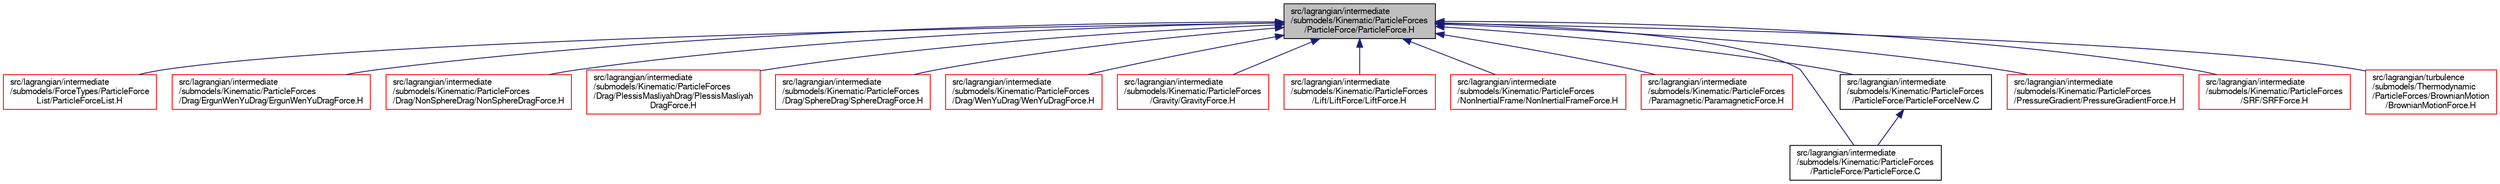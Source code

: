 digraph "src/lagrangian/intermediate/submodels/Kinematic/ParticleForces/ParticleForce/ParticleForce.H"
{
  bgcolor="transparent";
  edge [fontname="FreeSans",fontsize="10",labelfontname="FreeSans",labelfontsize="10"];
  node [fontname="FreeSans",fontsize="10",shape=record];
  Node271 [label="src/lagrangian/intermediate\l/submodels/Kinematic/ParticleForces\l/ParticleForce/ParticleForce.H",height=0.2,width=0.4,color="black", fillcolor="grey75", style="filled", fontcolor="black"];
  Node271 -> Node272 [dir="back",color="midnightblue",fontsize="10",style="solid",fontname="FreeSans"];
  Node272 [label="src/lagrangian/intermediate\l/submodels/ForceTypes/ParticleForce\lList/ParticleForceList.H",height=0.2,width=0.4,color="red",URL="$a05618.html"];
  Node271 -> Node303 [dir="back",color="midnightblue",fontsize="10",style="solid",fontname="FreeSans"];
  Node303 [label="src/lagrangian/intermediate\l/submodels/Kinematic/ParticleForces\l/Drag/ErgunWenYuDrag/ErgunWenYuDragForce.H",height=0.2,width=0.4,color="red",URL="$a05810.html"];
  Node271 -> Node306 [dir="back",color="midnightblue",fontsize="10",style="solid",fontname="FreeSans"];
  Node306 [label="src/lagrangian/intermediate\l/submodels/Kinematic/ParticleForces\l/Drag/NonSphereDrag/NonSphereDragForce.H",height=0.2,width=0.4,color="red",URL="$a05816.html"];
  Node271 -> Node309 [dir="back",color="midnightblue",fontsize="10",style="solid",fontname="FreeSans"];
  Node309 [label="src/lagrangian/intermediate\l/submodels/Kinematic/ParticleForces\l/Drag/PlessisMasliyahDrag/PlessisMasliyah\lDragForce.H",height=0.2,width=0.4,color="red",URL="$a05822.html"];
  Node271 -> Node311 [dir="back",color="midnightblue",fontsize="10",style="solid",fontname="FreeSans"];
  Node311 [label="src/lagrangian/intermediate\l/submodels/Kinematic/ParticleForces\l/Drag/SphereDrag/SphereDragForce.H",height=0.2,width=0.4,color="red",URL="$a05828.html"];
  Node271 -> Node313 [dir="back",color="midnightblue",fontsize="10",style="solid",fontname="FreeSans"];
  Node313 [label="src/lagrangian/intermediate\l/submodels/Kinematic/ParticleForces\l/Drag/WenYuDrag/WenYuDragForce.H",height=0.2,width=0.4,color="red",URL="$a05834.html"];
  Node271 -> Node315 [dir="back",color="midnightblue",fontsize="10",style="solid",fontname="FreeSans"];
  Node315 [label="src/lagrangian/intermediate\l/submodels/Kinematic/ParticleForces\l/Gravity/GravityForce.H",height=0.2,width=0.4,color="red",URL="$a05846.html"];
  Node271 -> Node317 [dir="back",color="midnightblue",fontsize="10",style="solid",fontname="FreeSans"];
  Node317 [label="src/lagrangian/intermediate\l/submodels/Kinematic/ParticleForces\l/Lift/LiftForce/LiftForce.H",height=0.2,width=0.4,color="red",URL="$a05855.html"];
  Node271 -> Node323 [dir="back",color="midnightblue",fontsize="10",style="solid",fontname="FreeSans"];
  Node323 [label="src/lagrangian/intermediate\l/submodels/Kinematic/ParticleForces\l/NonInertialFrame/NonInertialFrameForce.H",height=0.2,width=0.4,color="red",URL="$a05876.html"];
  Node271 -> Node325 [dir="back",color="midnightblue",fontsize="10",style="solid",fontname="FreeSans"];
  Node325 [label="src/lagrangian/intermediate\l/submodels/Kinematic/ParticleForces\l/Paramagnetic/ParamagneticForce.H",height=0.2,width=0.4,color="red",URL="$a05885.html"];
  Node271 -> Node327 [dir="back",color="midnightblue",fontsize="10",style="solid",fontname="FreeSans"];
  Node327 [label="src/lagrangian/intermediate\l/submodels/Kinematic/ParticleForces\l/ParticleForce/ParticleForce.C",height=0.2,width=0.4,color="black",URL="$a05891.html"];
  Node271 -> Node328 [dir="back",color="midnightblue",fontsize="10",style="solid",fontname="FreeSans"];
  Node328 [label="src/lagrangian/intermediate\l/submodels/Kinematic/ParticleForces\l/ParticleForce/ParticleForceNew.C",height=0.2,width=0.4,color="black",URL="$a05900.html"];
  Node328 -> Node327 [dir="back",color="midnightblue",fontsize="10",style="solid",fontname="FreeSans"];
  Node271 -> Node329 [dir="back",color="midnightblue",fontsize="10",style="solid",fontname="FreeSans"];
  Node329 [label="src/lagrangian/intermediate\l/submodels/Kinematic/ParticleForces\l/PressureGradient/PressureGradientForce.H",height=0.2,width=0.4,color="red",URL="$a05906.html"];
  Node271 -> Node333 [dir="back",color="midnightblue",fontsize="10",style="solid",fontname="FreeSans"];
  Node333 [label="src/lagrangian/intermediate\l/submodels/Kinematic/ParticleForces\l/SRF/SRFForce.H",height=0.2,width=0.4,color="red",URL="$a05915.html"];
  Node271 -> Node335 [dir="back",color="midnightblue",fontsize="10",style="solid",fontname="FreeSans"];
  Node335 [label="src/lagrangian/turbulence\l/submodels/Thermodynamic\l/ParticleForces/BrownianMotion\l/BrownianMotionForce.H",height=0.2,width=0.4,color="red",URL="$a06827.html"];
}
